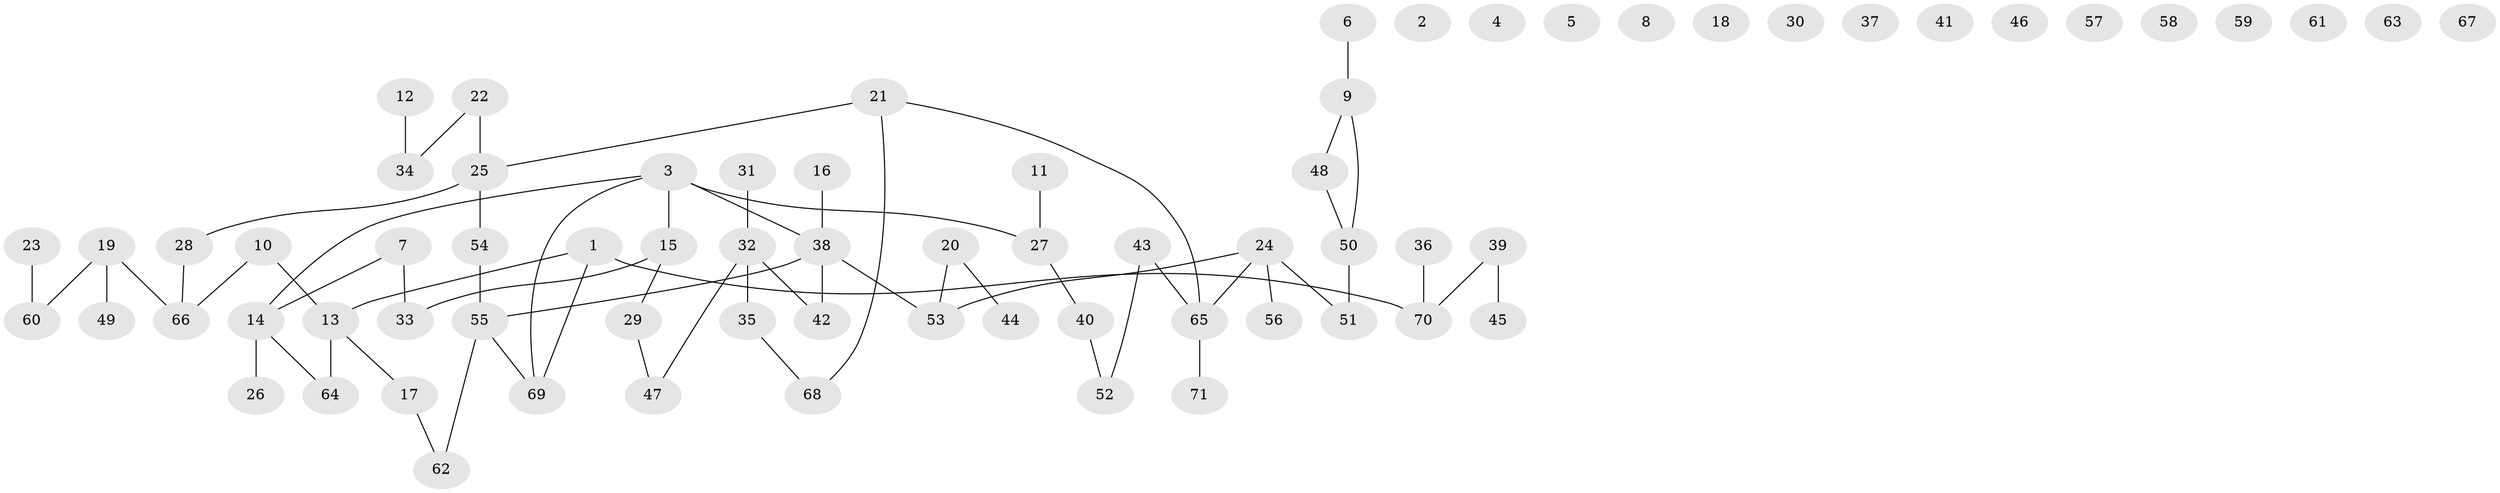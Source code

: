 // coarse degree distribution, {5: 0.2222222222222222, 2: 0.2222222222222222, 3: 0.1111111111111111, 4: 0.1111111111111111, 1: 0.3333333333333333}
// Generated by graph-tools (version 1.1) at 2025/48/03/04/25 22:48:00]
// undirected, 71 vertices, 65 edges
graph export_dot {
  node [color=gray90,style=filled];
  1;
  2;
  3;
  4;
  5;
  6;
  7;
  8;
  9;
  10;
  11;
  12;
  13;
  14;
  15;
  16;
  17;
  18;
  19;
  20;
  21;
  22;
  23;
  24;
  25;
  26;
  27;
  28;
  29;
  30;
  31;
  32;
  33;
  34;
  35;
  36;
  37;
  38;
  39;
  40;
  41;
  42;
  43;
  44;
  45;
  46;
  47;
  48;
  49;
  50;
  51;
  52;
  53;
  54;
  55;
  56;
  57;
  58;
  59;
  60;
  61;
  62;
  63;
  64;
  65;
  66;
  67;
  68;
  69;
  70;
  71;
  1 -- 13;
  1 -- 69;
  1 -- 70;
  3 -- 14;
  3 -- 15;
  3 -- 27;
  3 -- 38;
  3 -- 69;
  6 -- 9;
  7 -- 14;
  7 -- 33;
  9 -- 48;
  9 -- 50;
  10 -- 13;
  10 -- 66;
  11 -- 27;
  12 -- 34;
  13 -- 17;
  13 -- 64;
  14 -- 26;
  14 -- 64;
  15 -- 29;
  15 -- 33;
  16 -- 38;
  17 -- 62;
  19 -- 49;
  19 -- 60;
  19 -- 66;
  20 -- 44;
  20 -- 53;
  21 -- 25;
  21 -- 65;
  21 -- 68;
  22 -- 25;
  22 -- 34;
  23 -- 60;
  24 -- 51;
  24 -- 53;
  24 -- 56;
  24 -- 65;
  25 -- 28;
  25 -- 54;
  27 -- 40;
  28 -- 66;
  29 -- 47;
  31 -- 32;
  32 -- 35;
  32 -- 42;
  32 -- 47;
  35 -- 68;
  36 -- 70;
  38 -- 42;
  38 -- 53;
  38 -- 55;
  39 -- 45;
  39 -- 70;
  40 -- 52;
  43 -- 52;
  43 -- 65;
  48 -- 50;
  50 -- 51;
  54 -- 55;
  55 -- 62;
  55 -- 69;
  65 -- 71;
}
